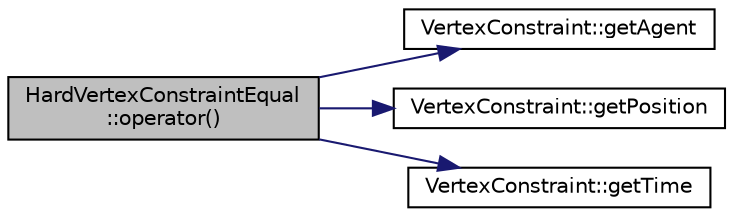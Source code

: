 digraph "HardVertexConstraintEqual::operator()"
{
 // INTERACTIVE_SVG=YES
 // LATEX_PDF_SIZE
  edge [fontname="Helvetica",fontsize="10",labelfontname="Helvetica",labelfontsize="10"];
  node [fontname="Helvetica",fontsize="10",shape=record];
  rankdir="LR";
  Node1 [label="HardVertexConstraintEqual\l::operator()",height=0.2,width=0.4,color="black", fillcolor="grey75", style="filled", fontcolor="black",tooltip=" "];
  Node1 -> Node2 [color="midnightblue",fontsize="10",style="solid",fontname="Helvetica"];
  Node2 [label="VertexConstraint::getAgent",height=0.2,width=0.4,color="black", fillcolor="white", style="filled",URL="$classVertexConstraint.html#a3651e169d60876fabf83041bed6b543c",tooltip=" "];
  Node1 -> Node3 [color="midnightblue",fontsize="10",style="solid",fontname="Helvetica"];
  Node3 [label="VertexConstraint::getPosition",height=0.2,width=0.4,color="black", fillcolor="white", style="filled",URL="$classVertexConstraint.html#ab869a3e5be5d1804a67122f3be2092de",tooltip=" "];
  Node1 -> Node4 [color="midnightblue",fontsize="10",style="solid",fontname="Helvetica"];
  Node4 [label="VertexConstraint::getTime",height=0.2,width=0.4,color="black", fillcolor="white", style="filled",URL="$classVertexConstraint.html#ae4a5ede3e21dcbc4dec0060a90682c15",tooltip=" "];
}

